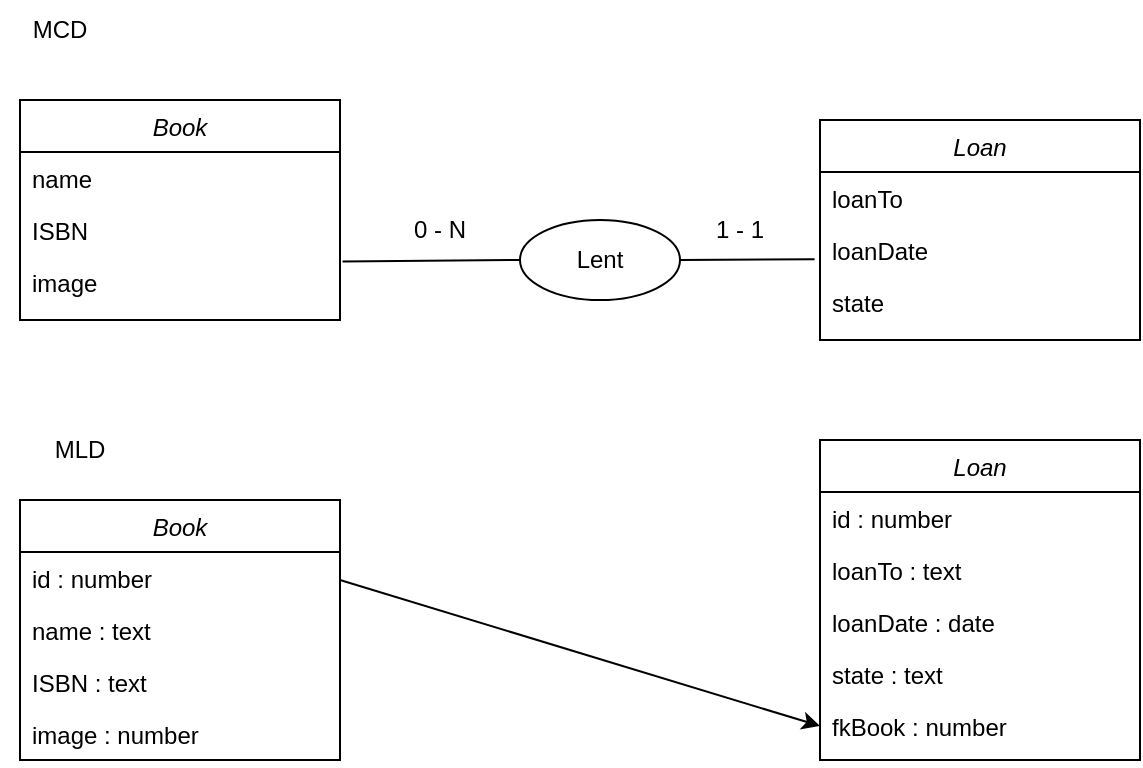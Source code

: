 <mxfile version="21.2.7" type="device">
  <diagram id="C5RBs43oDa-KdzZeNtuy" name="Page-1">
    <mxGraphModel dx="683" dy="376" grid="1" gridSize="10" guides="1" tooltips="1" connect="1" arrows="1" fold="1" page="1" pageScale="1" pageWidth="827" pageHeight="1169" math="0" shadow="0">
      <root>
        <mxCell id="WIyWlLk6GJQsqaUBKTNV-0" />
        <mxCell id="WIyWlLk6GJQsqaUBKTNV-1" parent="WIyWlLk6GJQsqaUBKTNV-0" />
        <mxCell id="zkfFHV4jXpPFQw0GAbJ--0" value="Book" style="swimlane;fontStyle=2;align=center;verticalAlign=top;childLayout=stackLayout;horizontal=1;startSize=26;horizontalStack=0;resizeParent=1;resizeLast=0;collapsible=1;marginBottom=0;rounded=0;shadow=0;strokeWidth=1;" parent="WIyWlLk6GJQsqaUBKTNV-1" vertex="1">
          <mxGeometry x="180" y="120" width="160" height="110" as="geometry">
            <mxRectangle x="230" y="140" width="160" height="26" as="alternateBounds" />
          </mxGeometry>
        </mxCell>
        <mxCell id="zkfFHV4jXpPFQw0GAbJ--1" value="name" style="text;align=left;verticalAlign=top;spacingLeft=4;spacingRight=4;overflow=hidden;rotatable=0;points=[[0,0.5],[1,0.5]];portConstraint=eastwest;" parent="zkfFHV4jXpPFQw0GAbJ--0" vertex="1">
          <mxGeometry y="26" width="160" height="26" as="geometry" />
        </mxCell>
        <mxCell id="zkfFHV4jXpPFQw0GAbJ--2" value="ISBN" style="text;align=left;verticalAlign=top;spacingLeft=4;spacingRight=4;overflow=hidden;rotatable=0;points=[[0,0.5],[1,0.5]];portConstraint=eastwest;rounded=0;shadow=0;html=0;" parent="zkfFHV4jXpPFQw0GAbJ--0" vertex="1">
          <mxGeometry y="52" width="160" height="26" as="geometry" />
        </mxCell>
        <mxCell id="SQhn3EguFlsZbgXL19EZ-3" value="image&#xa;" style="text;align=left;verticalAlign=top;spacingLeft=4;spacingRight=4;overflow=hidden;rotatable=0;points=[[0,0.5],[1,0.5]];portConstraint=eastwest;rounded=0;shadow=0;html=0;" parent="zkfFHV4jXpPFQw0GAbJ--0" vertex="1">
          <mxGeometry y="78" width="160" height="26" as="geometry" />
        </mxCell>
        <mxCell id="SQhn3EguFlsZbgXL19EZ-4" value="Loan" style="swimlane;fontStyle=2;align=center;verticalAlign=top;childLayout=stackLayout;horizontal=1;startSize=26;horizontalStack=0;resizeParent=1;resizeLast=0;collapsible=1;marginBottom=0;rounded=0;shadow=0;strokeWidth=1;" parent="WIyWlLk6GJQsqaUBKTNV-1" vertex="1">
          <mxGeometry x="580" y="130" width="160" height="110" as="geometry">
            <mxRectangle x="230" y="140" width="160" height="26" as="alternateBounds" />
          </mxGeometry>
        </mxCell>
        <mxCell id="SQhn3EguFlsZbgXL19EZ-5" value="loanTo" style="text;align=left;verticalAlign=top;spacingLeft=4;spacingRight=4;overflow=hidden;rotatable=0;points=[[0,0.5],[1,0.5]];portConstraint=eastwest;" parent="SQhn3EguFlsZbgXL19EZ-4" vertex="1">
          <mxGeometry y="26" width="160" height="26" as="geometry" />
        </mxCell>
        <mxCell id="SQhn3EguFlsZbgXL19EZ-6" value="loanDate" style="text;align=left;verticalAlign=top;spacingLeft=4;spacingRight=4;overflow=hidden;rotatable=0;points=[[0,0.5],[1,0.5]];portConstraint=eastwest;rounded=0;shadow=0;html=0;" parent="SQhn3EguFlsZbgXL19EZ-4" vertex="1">
          <mxGeometry y="52" width="160" height="26" as="geometry" />
        </mxCell>
        <mxCell id="SQhn3EguFlsZbgXL19EZ-7" value="state&#xa;" style="text;align=left;verticalAlign=top;spacingLeft=4;spacingRight=4;overflow=hidden;rotatable=0;points=[[0,0.5],[1,0.5]];portConstraint=eastwest;rounded=0;shadow=0;html=0;" parent="SQhn3EguFlsZbgXL19EZ-4" vertex="1">
          <mxGeometry y="78" width="160" height="26" as="geometry" />
        </mxCell>
        <mxCell id="SQhn3EguFlsZbgXL19EZ-9" value="Lent" style="ellipse;whiteSpace=wrap;html=1;" parent="WIyWlLk6GJQsqaUBKTNV-1" vertex="1">
          <mxGeometry x="430" y="180" width="80" height="40" as="geometry" />
        </mxCell>
        <mxCell id="SQhn3EguFlsZbgXL19EZ-10" value="" style="endArrow=none;html=1;rounded=0;exitX=1.008;exitY=1.108;exitDx=0;exitDy=0;exitPerimeter=0;entryX=0;entryY=0.5;entryDx=0;entryDy=0;" parent="WIyWlLk6GJQsqaUBKTNV-1" source="zkfFHV4jXpPFQw0GAbJ--2" target="SQhn3EguFlsZbgXL19EZ-9" edge="1">
          <mxGeometry width="50" height="50" relative="1" as="geometry">
            <mxPoint x="410" y="250" as="sourcePoint" />
            <mxPoint x="460" y="200" as="targetPoint" />
          </mxGeometry>
        </mxCell>
        <mxCell id="SQhn3EguFlsZbgXL19EZ-11" value="" style="endArrow=none;html=1;rounded=0;exitX=1;exitY=0.5;exitDx=0;exitDy=0;entryX=-0.017;entryY=0.677;entryDx=0;entryDy=0;entryPerimeter=0;" parent="WIyWlLk6GJQsqaUBKTNV-1" source="SQhn3EguFlsZbgXL19EZ-9" target="SQhn3EguFlsZbgXL19EZ-6" edge="1">
          <mxGeometry width="50" height="50" relative="1" as="geometry">
            <mxPoint x="391" y="211" as="sourcePoint" />
            <mxPoint x="440" y="210" as="targetPoint" />
          </mxGeometry>
        </mxCell>
        <mxCell id="SQhn3EguFlsZbgXL19EZ-13" value="0 - N" style="text;html=1;strokeColor=none;fillColor=none;align=center;verticalAlign=middle;whiteSpace=wrap;rounded=0;" parent="WIyWlLk6GJQsqaUBKTNV-1" vertex="1">
          <mxGeometry x="360" y="170" width="60" height="30" as="geometry" />
        </mxCell>
        <mxCell id="SQhn3EguFlsZbgXL19EZ-14" value="1 - 1" style="text;html=1;strokeColor=none;fillColor=none;align=center;verticalAlign=middle;whiteSpace=wrap;rounded=0;" parent="WIyWlLk6GJQsqaUBKTNV-1" vertex="1">
          <mxGeometry x="510" y="170" width="60" height="30" as="geometry" />
        </mxCell>
        <mxCell id="SQhn3EguFlsZbgXL19EZ-17" value="Book" style="swimlane;fontStyle=2;align=center;verticalAlign=top;childLayout=stackLayout;horizontal=1;startSize=26;horizontalStack=0;resizeParent=1;resizeLast=0;collapsible=1;marginBottom=0;rounded=0;shadow=0;strokeWidth=1;" parent="WIyWlLk6GJQsqaUBKTNV-1" vertex="1">
          <mxGeometry x="180" y="320" width="160" height="130" as="geometry">
            <mxRectangle x="230" y="140" width="160" height="26" as="alternateBounds" />
          </mxGeometry>
        </mxCell>
        <mxCell id="SQhn3EguFlsZbgXL19EZ-18" value="id : number" style="text;align=left;verticalAlign=top;spacingLeft=4;spacingRight=4;overflow=hidden;rotatable=0;points=[[0,0.5],[1,0.5]];portConstraint=eastwest;" parent="SQhn3EguFlsZbgXL19EZ-17" vertex="1">
          <mxGeometry y="26" width="160" height="26" as="geometry" />
        </mxCell>
        <mxCell id="SQhn3EguFlsZbgXL19EZ-19" value="name : text" style="text;align=left;verticalAlign=top;spacingLeft=4;spacingRight=4;overflow=hidden;rotatable=0;points=[[0,0.5],[1,0.5]];portConstraint=eastwest;rounded=0;shadow=0;html=0;" parent="SQhn3EguFlsZbgXL19EZ-17" vertex="1">
          <mxGeometry y="52" width="160" height="26" as="geometry" />
        </mxCell>
        <mxCell id="SQhn3EguFlsZbgXL19EZ-20" value="ISBN : text" style="text;align=left;verticalAlign=top;spacingLeft=4;spacingRight=4;overflow=hidden;rotatable=0;points=[[0,0.5],[1,0.5]];portConstraint=eastwest;rounded=0;shadow=0;html=0;" parent="SQhn3EguFlsZbgXL19EZ-17" vertex="1">
          <mxGeometry y="78" width="160" height="26" as="geometry" />
        </mxCell>
        <mxCell id="SQhn3EguFlsZbgXL19EZ-34" value="image : number" style="text;align=left;verticalAlign=top;spacingLeft=4;spacingRight=4;overflow=hidden;rotatable=0;points=[[0,0.5],[1,0.5]];portConstraint=eastwest;rounded=0;shadow=0;html=0;" parent="SQhn3EguFlsZbgXL19EZ-17" vertex="1">
          <mxGeometry y="104" width="160" height="26" as="geometry" />
        </mxCell>
        <mxCell id="SQhn3EguFlsZbgXL19EZ-21" value="Loan" style="swimlane;fontStyle=2;align=center;verticalAlign=top;childLayout=stackLayout;horizontal=1;startSize=26;horizontalStack=0;resizeParent=1;resizeLast=0;collapsible=1;marginBottom=0;rounded=0;shadow=0;strokeWidth=1;" parent="WIyWlLk6GJQsqaUBKTNV-1" vertex="1">
          <mxGeometry x="580" y="290" width="160" height="160" as="geometry">
            <mxRectangle x="230" y="140" width="160" height="26" as="alternateBounds" />
          </mxGeometry>
        </mxCell>
        <mxCell id="SQhn3EguFlsZbgXL19EZ-22" value="id : number" style="text;align=left;verticalAlign=top;spacingLeft=4;spacingRight=4;overflow=hidden;rotatable=0;points=[[0,0.5],[1,0.5]];portConstraint=eastwest;" parent="SQhn3EguFlsZbgXL19EZ-21" vertex="1">
          <mxGeometry y="26" width="160" height="26" as="geometry" />
        </mxCell>
        <mxCell id="SQhn3EguFlsZbgXL19EZ-23" value="loanTo : text" style="text;align=left;verticalAlign=top;spacingLeft=4;spacingRight=4;overflow=hidden;rotatable=0;points=[[0,0.5],[1,0.5]];portConstraint=eastwest;rounded=0;shadow=0;html=0;" parent="SQhn3EguFlsZbgXL19EZ-21" vertex="1">
          <mxGeometry y="52" width="160" height="26" as="geometry" />
        </mxCell>
        <mxCell id="SQhn3EguFlsZbgXL19EZ-24" value="loanDate : date" style="text;align=left;verticalAlign=top;spacingLeft=4;spacingRight=4;overflow=hidden;rotatable=0;points=[[0,0.5],[1,0.5]];portConstraint=eastwest;rounded=0;shadow=0;html=0;" parent="SQhn3EguFlsZbgXL19EZ-21" vertex="1">
          <mxGeometry y="78" width="160" height="26" as="geometry" />
        </mxCell>
        <mxCell id="SQhn3EguFlsZbgXL19EZ-25" value="state : text" style="text;align=left;verticalAlign=top;spacingLeft=4;spacingRight=4;overflow=hidden;rotatable=0;points=[[0,0.5],[1,0.5]];portConstraint=eastwest;rounded=0;shadow=0;html=0;" parent="SQhn3EguFlsZbgXL19EZ-21" vertex="1">
          <mxGeometry y="104" width="160" height="26" as="geometry" />
        </mxCell>
        <mxCell id="SQhn3EguFlsZbgXL19EZ-35" value="fkBook : number&#xa;" style="text;align=left;verticalAlign=top;spacingLeft=4;spacingRight=4;overflow=hidden;rotatable=0;points=[[0,0.5],[1,0.5]];portConstraint=eastwest;rounded=0;shadow=0;html=0;" parent="SQhn3EguFlsZbgXL19EZ-21" vertex="1">
          <mxGeometry y="130" width="160" height="26" as="geometry" />
        </mxCell>
        <mxCell id="SQhn3EguFlsZbgXL19EZ-31" value="MCD" style="text;html=1;strokeColor=none;fillColor=none;align=center;verticalAlign=middle;whiteSpace=wrap;rounded=0;" parent="WIyWlLk6GJQsqaUBKTNV-1" vertex="1">
          <mxGeometry x="170" y="70" width="60" height="30" as="geometry" />
        </mxCell>
        <mxCell id="SQhn3EguFlsZbgXL19EZ-32" value="MLD" style="text;html=1;strokeColor=none;fillColor=none;align=center;verticalAlign=middle;whiteSpace=wrap;rounded=0;" parent="WIyWlLk6GJQsqaUBKTNV-1" vertex="1">
          <mxGeometry x="180" y="280" width="60" height="30" as="geometry" />
        </mxCell>
        <mxCell id="SQhn3EguFlsZbgXL19EZ-36" value="" style="endArrow=classic;html=1;rounded=0;entryX=0;entryY=0.5;entryDx=0;entryDy=0;" parent="WIyWlLk6GJQsqaUBKTNV-1" target="SQhn3EguFlsZbgXL19EZ-35" edge="1">
          <mxGeometry width="50" height="50" relative="1" as="geometry">
            <mxPoint x="340" y="360" as="sourcePoint" />
            <mxPoint x="390" y="310" as="targetPoint" />
          </mxGeometry>
        </mxCell>
      </root>
    </mxGraphModel>
  </diagram>
</mxfile>
